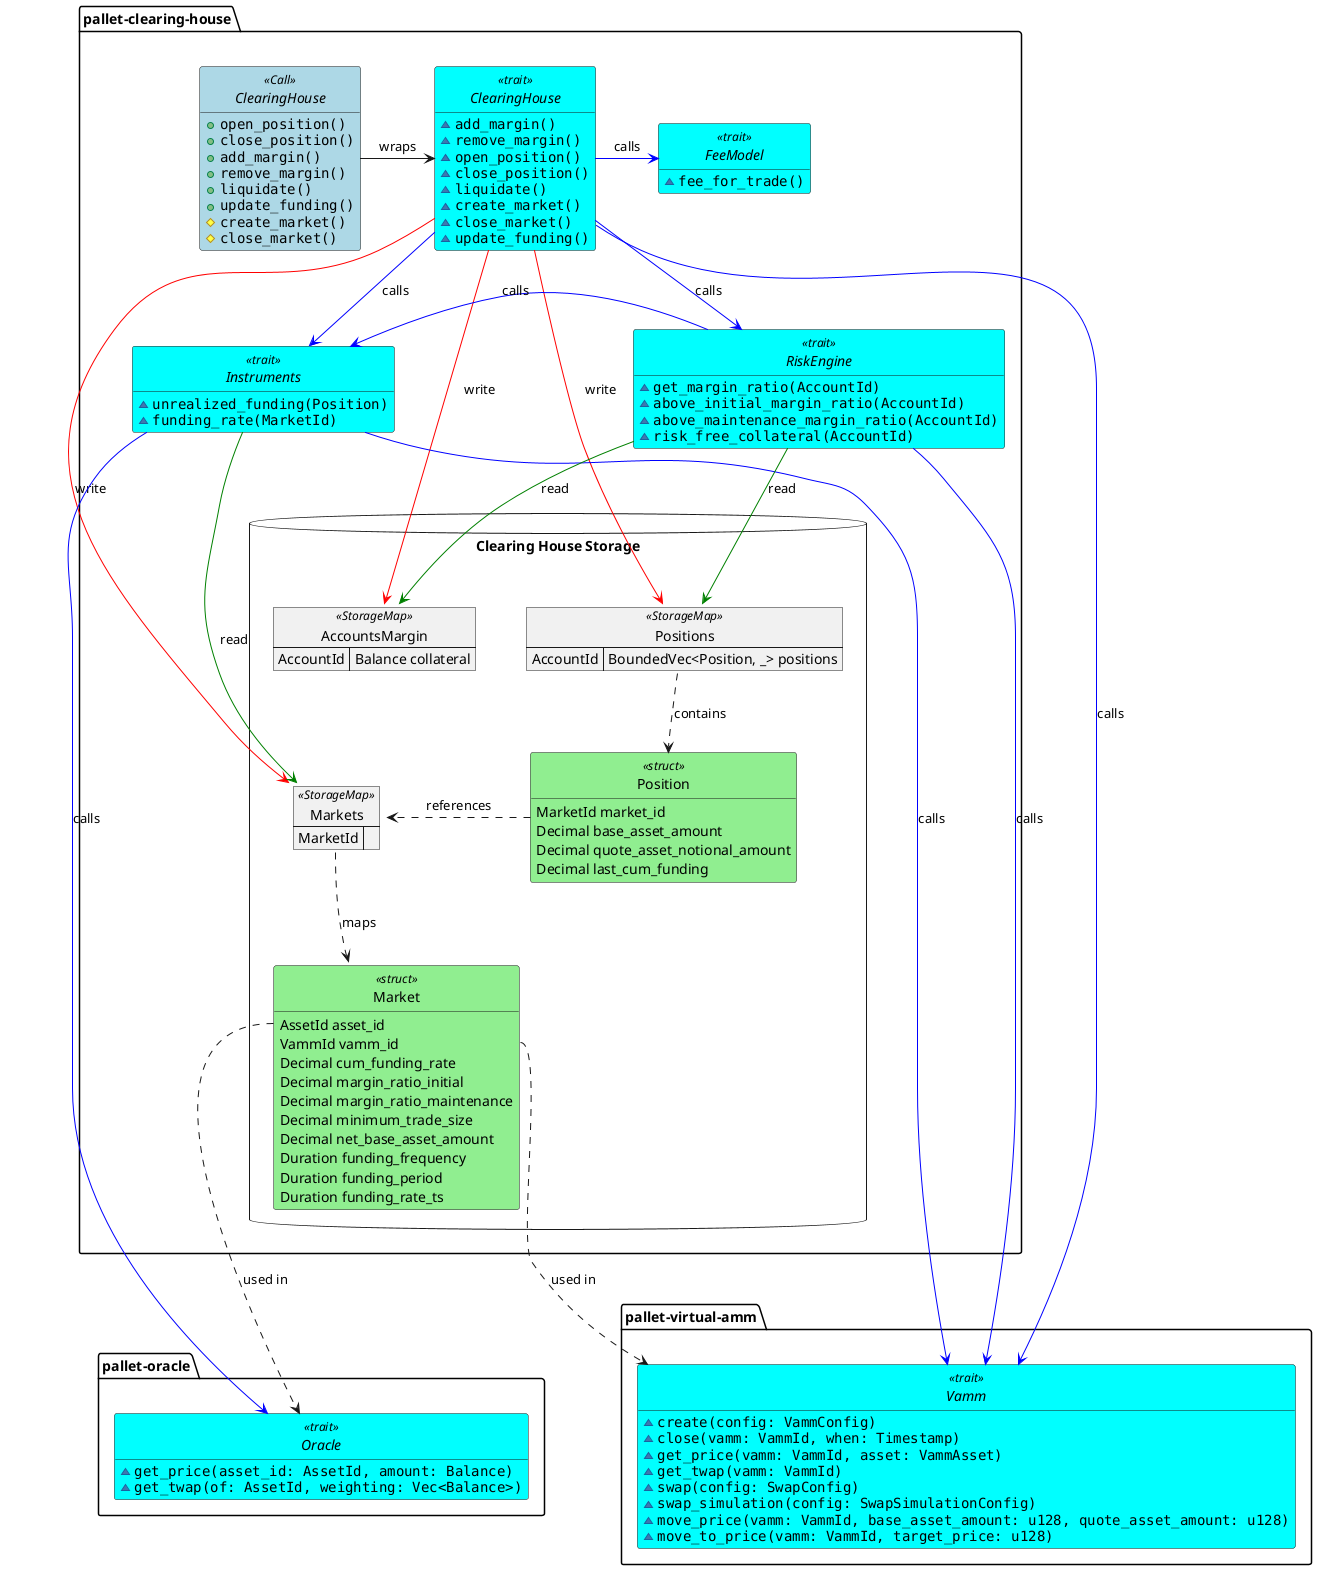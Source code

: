 @startuml clearing-house

<style>
.struct {
    BackgroundColor LightGreen
}
.Call {
    BackgroundColor LightBlue
}
.trait {
    BackgroundColor Cyan
}
</style>

package "pallet-clearing-house" {
    interface ClearingHouse <<Call>> {
        + ""open_position()""
        + ""close_position()""
        + ""add_margin()""
        + ""remove_margin()""
        + ""liquidate()""
        + ""update_funding()""
        # ""create_market()""
        # ""close_market()""
    }

    interface "ClearingHouse" as CH <<trait>> {
        ~ ""add_margin()""
        ~ ""remove_margin()""
        ~ ""open_position()""
        ~ ""close_position()""
        ~ ""liquidate()""
        ~ ""create_market()""
        ~ ""close_market()""
        ~ ""update_funding()""
    }
    
    interface "RiskEngine" as RETrait <<trait>> {
        ~ ""get_margin_ratio(AccountId)""
        ~ ""above_initial_margin_ratio(AccountId)""
        ~ ""above_maintenance_margin_ratio(AccountId)""
        ~ ""risk_free_collateral(AccountId)""
        '~ get_free_collateral()
    }
    
    interface "Instruments" as ITrait <<trait>> {
        ~ ""unrealized_funding(Position)""
        ~ ""funding_rate(MarketId)""
    }

    interface "FeeModel" as FTrait <<trait>> {
        ~ ""fee_for_trade()""
    }

    database "Clearing House Storage" {
        map "AccountsMargin" as MarginAccounts <<StorageMap>> {
            AccountId => Balance collateral
        }

        map Positions <<StorageMap>> {
            AccountId => BoundedVec<Position, _> positions
        }

        map Markets <<StorageMap>> {
            MarketId =>
        }

        class Position <<struct>> {
            MarketId market_id
            Decimal base_asset_amount
            Decimal quote_asset_notional_amount
            Decimal last_cum_funding
        }

        class Market <<struct>> {
            AssetId asset_id
            VammId vamm_id
            Decimal cum_funding_rate
            Decimal margin_ratio_initial
            Decimal margin_ratio_maintenance
            Decimal minimum_trade_size
            Decimal net_base_asset_amount
            Duration funding_frequency
            Duration funding_period
            Duration funding_rate_ts
        }
    }
}

package "pallet-virtual-amm" {
    interface "Vamm" as vAmm <<trait>> {
        ~ ""create(config: VammConfig)""
        ~ ""close(vamm: VammId, when: Timestamp)""
        ~ ""get_price(vamm: VammId, asset: VammAsset)""
        ~ ""get_twap(vamm: VammId)""
        ~ ""swap(config: SwapConfig)""
        ~ ""swap_simulation(config: SwapSimulationConfig)""
        ~ ""move_price(vamm: VammId, base_asset_amount: u128, quote_asset_amount: u128)""
        ~ ""move_to_price(vamm: VammId, target_price: u128)""
    }
}

package "pallet-oracle" {
    interface Oracle <<trait>> {
        ~ ""get_price(asset_id: AssetId, amount: Balance)""
        ~ ""get_twap(of: AssetId, weighting: Vec<Balance>)""
    }
}

hide empty members
hide circle

'================== Storage relationships
Markets ..down> Market : maps
Market::vamm_id ..> vAmm : used in
Market::asset_id ..> Oracle : used in

Positions::positions ..down> Position: contains
Position ..right> Markets : references

'================== Control flow relationships             
ClearingHouse -> CH : wraps

CH -[#blue]-> ITrait : calls

'add_margin
'remove_margin
CH -[#red]-> MarginAccounts : write

'create_market
'close_market
CH -[#red]-> Markets : write

'remove_margin
CH -[#blue]-> RETrait : calls

'open_position
'close_position
'liquidate
CH -[#red]-> Positions : write
CH -[#blue]right> FTrait : calls

'open_position
'close_position
CH -[#blue]-> vAmm : calls

'update_funding
ITrait -[#green]-> Markets : read
ITrait -[#blue]-> Oracle : calls
ITrait -[#blue]-> vAmm : calls

'get_margin_ratio
RETrait -[#green]-> MarginAccounts : read
RETrait -[#green]-> Positions : read
RETrait -left[#blue]> ITrait : calls
RETrait -[#blue]-> vAmm : calls

@enduml
